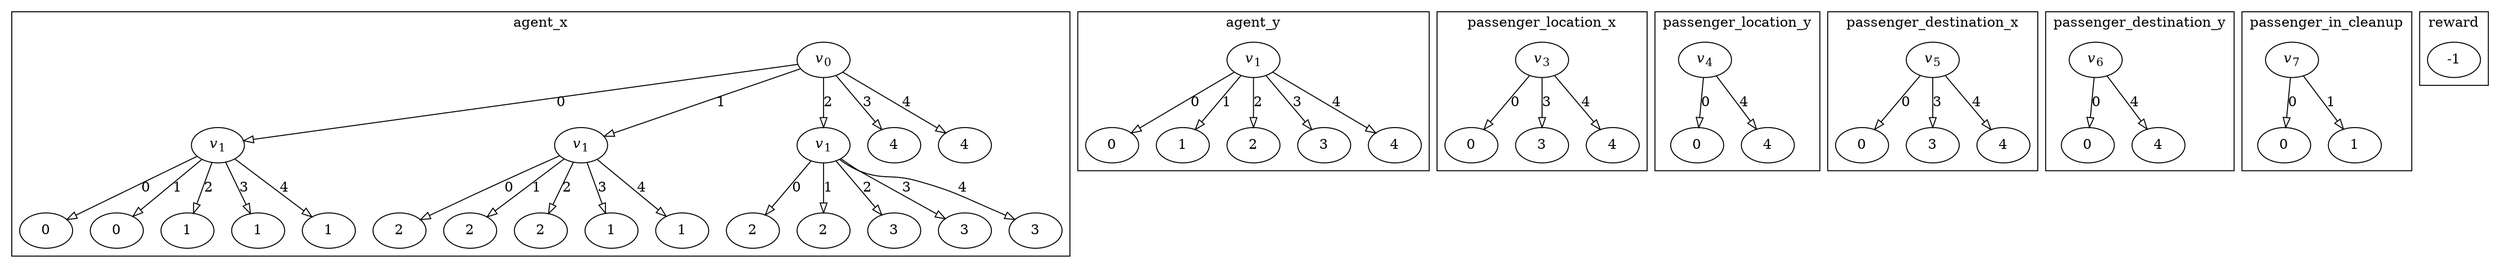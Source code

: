 digraph {
edge [arrowhead=empty]

subgraph cluster_agent_x {
label="agent_x"
agent_x_n0 [label=<<i>v</i><sub>0</sub>>]
agent_x_n0 -> agent_x_n1 [label=<0>]
agent_x_n1 [label=<<i>v</i><sub>1</sub>>]
agent_x_n1 -> agent_x_n2 [label=<0>]
agent_x_n2 [label="0"]
agent_x_n1 -> agent_x_n3 [label=<1>]
agent_x_n3 [label="0"]
agent_x_n1 -> agent_x_n4 [label=<2>]
agent_x_n4 [label="1"]
agent_x_n1 -> agent_x_n5 [label=<3>]
agent_x_n5 [label="1"]
agent_x_n1 -> agent_x_n6 [label=<4>]
agent_x_n6 [label="1"]
agent_x_n0 -> agent_x_n7 [label=<1>]
agent_x_n7 [label=<<i>v</i><sub>1</sub>>]
agent_x_n7 -> agent_x_n8 [label=<0>]
agent_x_n8 [label="2"]
agent_x_n7 -> agent_x_n9 [label=<1>]
agent_x_n9 [label="2"]
agent_x_n7 -> agent_x_n10 [label=<2>]
agent_x_n10 [label="2"]
agent_x_n7 -> agent_x_n11 [label=<3>]
agent_x_n11 [label="1"]
agent_x_n7 -> agent_x_n12 [label=<4>]
agent_x_n12 [label="1"]
agent_x_n0 -> agent_x_n13 [label=<2>]
agent_x_n13 [label=<<i>v</i><sub>1</sub>>]
agent_x_n13 -> agent_x_n14 [label=<0>]
agent_x_n14 [label="2"]
agent_x_n13 -> agent_x_n15 [label=<1>]
agent_x_n15 [label="2"]
agent_x_n13 -> agent_x_n16 [label=<2>]
agent_x_n16 [label="3"]
agent_x_n13 -> agent_x_n17 [label=<3>]
agent_x_n17 [label="3"]
agent_x_n13 -> agent_x_n18 [label=<4>]
agent_x_n18 [label="3"]
agent_x_n0 -> agent_x_n19 [label=<3>]
agent_x_n19 [label="4"]
agent_x_n0 -> agent_x_n20 [label=<4>]
agent_x_n20 [label="4"]
}

subgraph cluster_agent_y {
label="agent_y"
agent_y_n0 [label=<<i>v</i><sub>1</sub>>]
agent_y_n0 -> agent_y_n1 [label=<0>]
agent_y_n1 [label="0"]
agent_y_n0 -> agent_y_n2 [label=<1>]
agent_y_n2 [label="1"]
agent_y_n0 -> agent_y_n3 [label=<2>]
agent_y_n3 [label="2"]
agent_y_n0 -> agent_y_n4 [label=<3>]
agent_y_n4 [label="3"]
agent_y_n0 -> agent_y_n5 [label=<4>]
agent_y_n5 [label="4"]
}

subgraph cluster_passenger_location_x {
label="passenger_location_x"
passenger_location_x_n0 [label=<<i>v</i><sub>3</sub>>]
passenger_location_x_n0 -> passenger_location_x_n1 [label=<0>]
passenger_location_x_n1 [label="0"]
passenger_location_x_n0 -> passenger_location_x_n2 [label=<3>]
passenger_location_x_n2 [label="3"]
passenger_location_x_n0 -> passenger_location_x_n3 [label=<4>]
passenger_location_x_n3 [label="4"]
}

subgraph cluster_passenger_location_y {
label="passenger_location_y"
passenger_location_y_n0 [label=<<i>v</i><sub>4</sub>>]
passenger_location_y_n0 -> passenger_location_y_n1 [label=<0>]
passenger_location_y_n1 [label="0"]
passenger_location_y_n0 -> passenger_location_y_n2 [label=<4>]
passenger_location_y_n2 [label="4"]
}

subgraph cluster_passenger_destination_x {
label="passenger_destination_x"
passenger_destination_x_n0 [label=<<i>v</i><sub>5</sub>>]
passenger_destination_x_n0 -> passenger_destination_x_n1 [label=<0>]
passenger_destination_x_n1 [label="0"]
passenger_destination_x_n0 -> passenger_destination_x_n2 [label=<3>]
passenger_destination_x_n2 [label="3"]
passenger_destination_x_n0 -> passenger_destination_x_n3 [label=<4>]
passenger_destination_x_n3 [label="4"]
}

subgraph cluster_passenger_destination_y {
label="passenger_destination_y"
passenger_destination_y_n0 [label=<<i>v</i><sub>6</sub>>]
passenger_destination_y_n0 -> passenger_destination_y_n1 [label=<0>]
passenger_destination_y_n1 [label="0"]
passenger_destination_y_n0 -> passenger_destination_y_n2 [label=<4>]
passenger_destination_y_n2 [label="4"]
}

subgraph cluster_passenger_in_cleanup {
label="passenger_in_cleanup"
passenger_in_cleanup_n0 [label=<<i>v</i><sub>7</sub>>]
passenger_in_cleanup_n0 -> passenger_in_cleanup_n1 [label=<0>]
passenger_in_cleanup_n1 [label="0"]
passenger_in_cleanup_n0 -> passenger_in_cleanup_n2 [label=<1>]
passenger_in_cleanup_n2 [label="1"]
}

subgraph cluster_reward {
label="reward"
reward_n0 [label="-1"]
}
}
